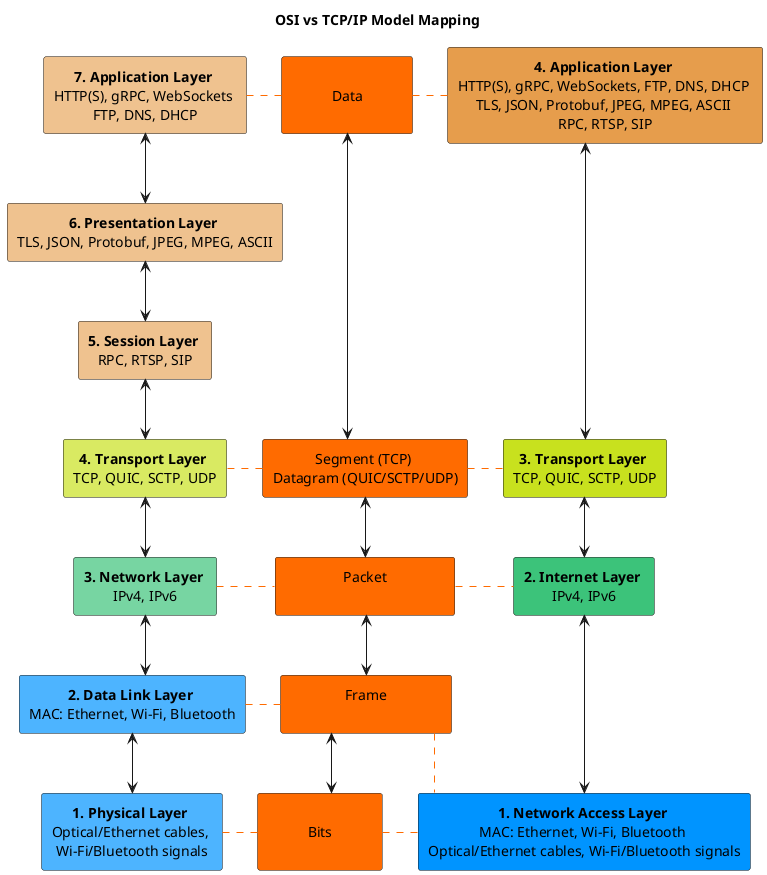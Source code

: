 @startuml
skinparam linetype ortho
skinparam DefaultTextAlignment center

title OSI vs TCP/IP Model Mapping

' OSI Layers
rectangle "<b>7. Application Layer</b> \nHTTP(S), gRPC, WebSockets \nFTP, DNS, DHCP" as osi7 #efc28f
rectangle "<b>6. Presentation Layer</b> \nTLS, JSON, Protobuf, JPEG, MPEG, ASCII" as osi6 #efc28f
rectangle "<b>5. Session Layer</b> \nRPC, RTSP, SIP" as osi5 #efc28f
rectangle "<b>4. Transport Layer</b> \nTCP, QUIC, SCTP, UDP" as osi4 #d9ea62
rectangle "<b>3. Network Layer</b> \nIPv4, IPv6" as osi3 #77d5a2
rectangle "<b>2. Data Link Layer</b> \nMAC: Ethernet, Wi-Fi, Bluetooth" as osi2 #4db4ff
rectangle "<b>1. Physical Layer</b> \nOptical/Ethernet cables, \nWi-Fi/Bluetooth signals" as osi1 #4db4ff

' TCP/IP Layers
rectangle "<b>4. Application Layer</b> \nHTTP(S), gRPC, WebSockets, FTP, DNS, DHCP \nTLS, JSON, Protobuf, JPEG, MPEG, ASCII \nRPC, RTSP, SIP" as tcpip4 #e69d4c
rectangle "<b>3. Transport Layer</b> \nTCP, QUIC, SCTP, UDP" as tcpip3 #c8e11e
rectangle "<b>2. Internet Layer</b> \nIPv4, IPv6" as tcpip2 #3cc37a
rectangle "<b>1. Network Access Layer</b> \nMAC: Ethernet, Wi-Fi, Bluetooth \nOptical/Ethernet cables, Wi-Fi/Bluetooth signals" as tcpip1 #0094ff

' Data Units
rectangle "\n           Data           \n" as data #ff6b00
rectangle "Segment (TCP) \nDatagram (QUIC/SCTP/UDP)" as segment #ff6b00
rectangle "                Packet                \n" as packet #ff6b00
rectangle "               Frame               \n" as frame #ff6b00
rectangle "\n           Bits           \n" as bits #ff6b00

' Connect levels
osi7 <-down-> osi6
osi6 <-down-> osi5
osi5 <-down-> osi4
osi4 <-down-> osi3
osi3 <-down-> osi2
osi2 <-down-> osi1

tcpip4 <--down--> tcpip3
tcpip3 <-down-> tcpip2
tcpip2 <-down-> tcpip1

data <-down-> segment
segment <-down-> packet
packet <-down-> frame
frame <-down-> bits

' Map with lines
osi7 -right[dashed,#ff6b00]- data
data -right[dashed,#ff6b00]- tcpip4
osi4 -right[dashed,#ff6b00]- segment
segment -right[dashed,#ff6b00]- tcpip3
osi3 -right[dashed,#ff6b00]- packet
packet -right[dashed,#ff6b00]- tcpip2
osi2 -right[dashed,#ff6b00]- frame
frame -right[dashed,#ff6b00]- tcpip1
osi1 -right[dashed,#ff6b00]- bits
bits -right[dashed,#ff6b00]- tcpip1

@enduml
